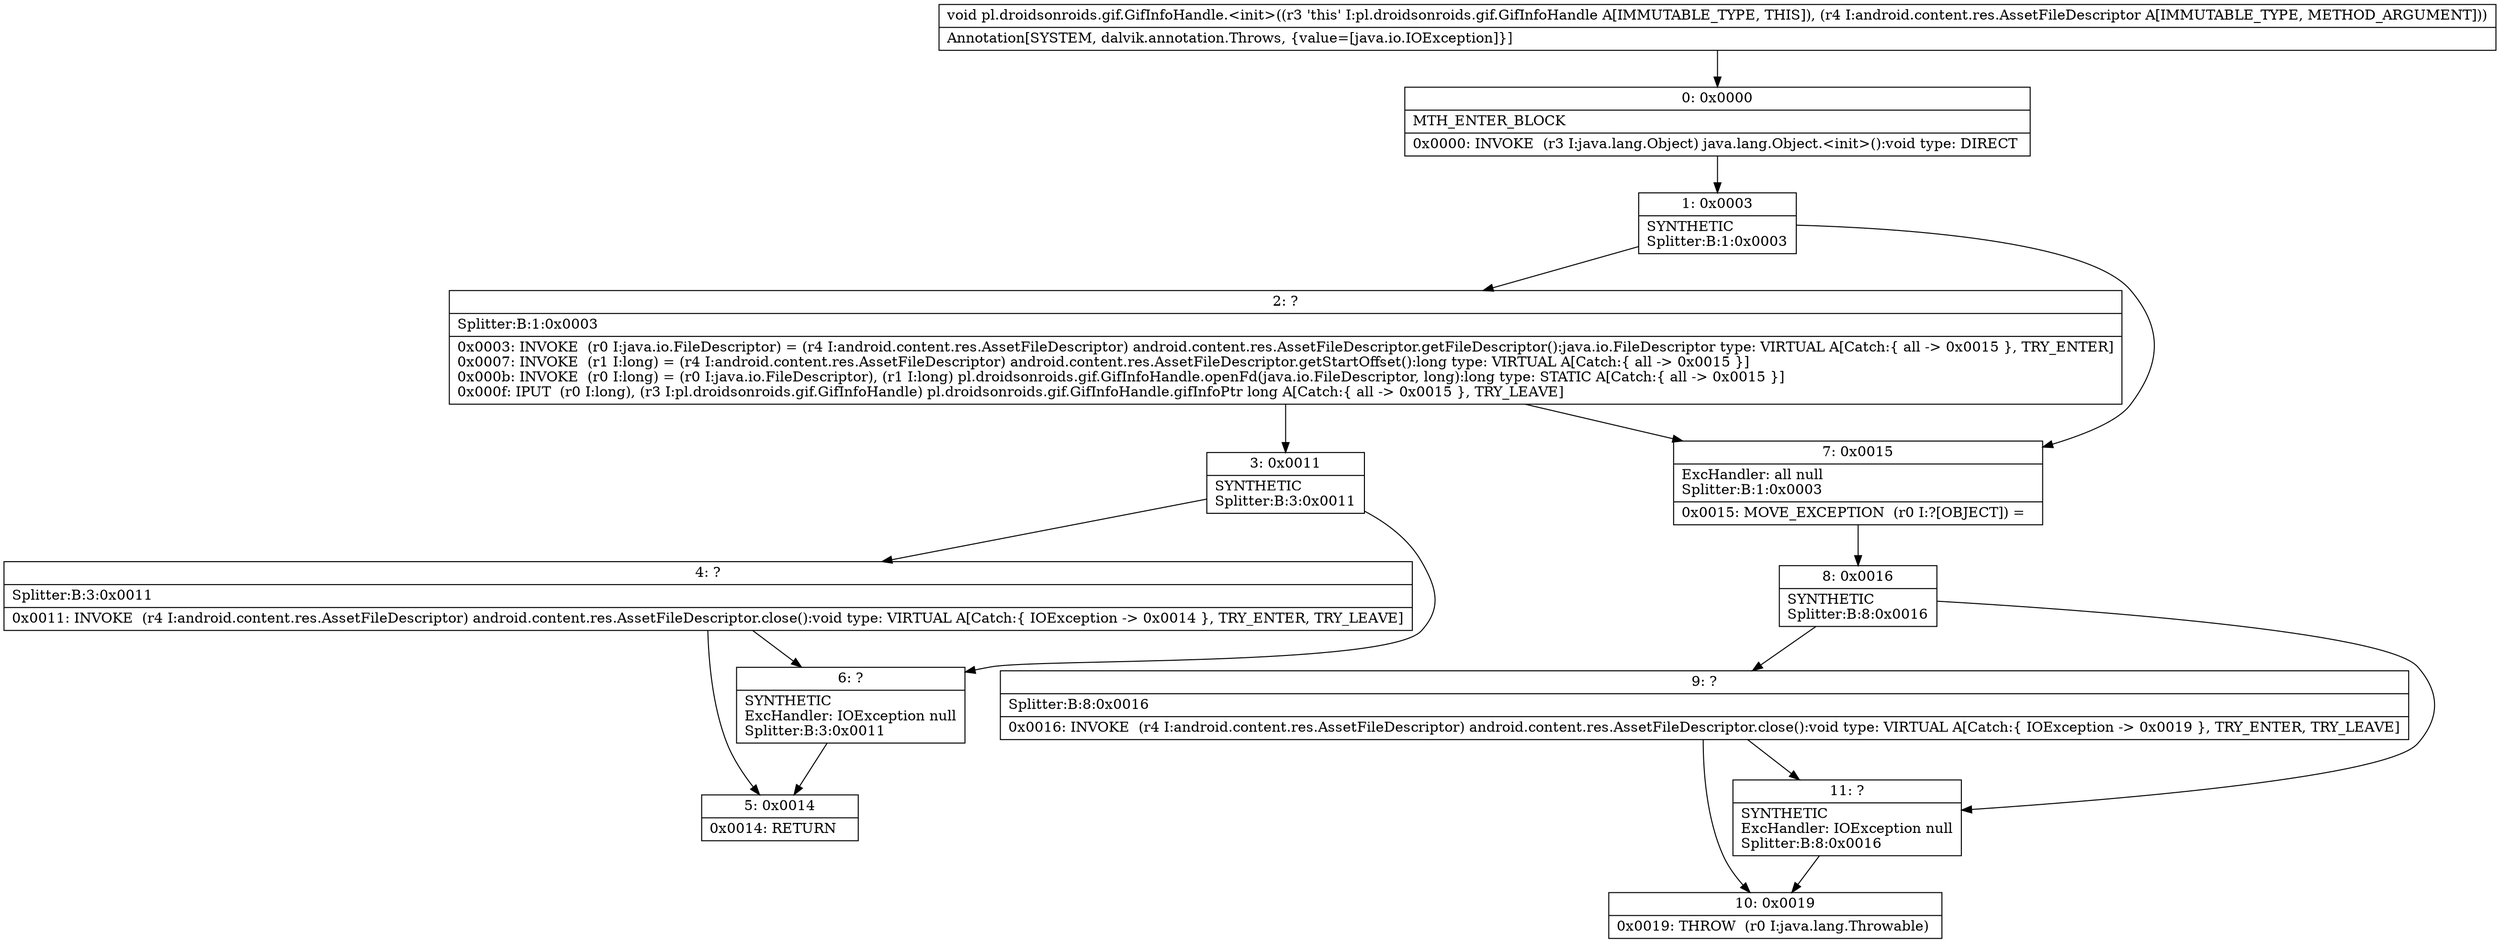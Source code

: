 digraph "CFG forpl.droidsonroids.gif.GifInfoHandle.\<init\>(Landroid\/content\/res\/AssetFileDescriptor;)V" {
Node_0 [shape=record,label="{0\:\ 0x0000|MTH_ENTER_BLOCK\l|0x0000: INVOKE  (r3 I:java.lang.Object) java.lang.Object.\<init\>():void type: DIRECT \l}"];
Node_1 [shape=record,label="{1\:\ 0x0003|SYNTHETIC\lSplitter:B:1:0x0003\l}"];
Node_2 [shape=record,label="{2\:\ ?|Splitter:B:1:0x0003\l|0x0003: INVOKE  (r0 I:java.io.FileDescriptor) = (r4 I:android.content.res.AssetFileDescriptor) android.content.res.AssetFileDescriptor.getFileDescriptor():java.io.FileDescriptor type: VIRTUAL A[Catch:\{ all \-\> 0x0015 \}, TRY_ENTER]\l0x0007: INVOKE  (r1 I:long) = (r4 I:android.content.res.AssetFileDescriptor) android.content.res.AssetFileDescriptor.getStartOffset():long type: VIRTUAL A[Catch:\{ all \-\> 0x0015 \}]\l0x000b: INVOKE  (r0 I:long) = (r0 I:java.io.FileDescriptor), (r1 I:long) pl.droidsonroids.gif.GifInfoHandle.openFd(java.io.FileDescriptor, long):long type: STATIC A[Catch:\{ all \-\> 0x0015 \}]\l0x000f: IPUT  (r0 I:long), (r3 I:pl.droidsonroids.gif.GifInfoHandle) pl.droidsonroids.gif.GifInfoHandle.gifInfoPtr long A[Catch:\{ all \-\> 0x0015 \}, TRY_LEAVE]\l}"];
Node_3 [shape=record,label="{3\:\ 0x0011|SYNTHETIC\lSplitter:B:3:0x0011\l}"];
Node_4 [shape=record,label="{4\:\ ?|Splitter:B:3:0x0011\l|0x0011: INVOKE  (r4 I:android.content.res.AssetFileDescriptor) android.content.res.AssetFileDescriptor.close():void type: VIRTUAL A[Catch:\{ IOException \-\> 0x0014 \}, TRY_ENTER, TRY_LEAVE]\l}"];
Node_5 [shape=record,label="{5\:\ 0x0014|0x0014: RETURN   \l}"];
Node_6 [shape=record,label="{6\:\ ?|SYNTHETIC\lExcHandler: IOException null\lSplitter:B:3:0x0011\l}"];
Node_7 [shape=record,label="{7\:\ 0x0015|ExcHandler: all null\lSplitter:B:1:0x0003\l|0x0015: MOVE_EXCEPTION  (r0 I:?[OBJECT]) =  \l}"];
Node_8 [shape=record,label="{8\:\ 0x0016|SYNTHETIC\lSplitter:B:8:0x0016\l}"];
Node_9 [shape=record,label="{9\:\ ?|Splitter:B:8:0x0016\l|0x0016: INVOKE  (r4 I:android.content.res.AssetFileDescriptor) android.content.res.AssetFileDescriptor.close():void type: VIRTUAL A[Catch:\{ IOException \-\> 0x0019 \}, TRY_ENTER, TRY_LEAVE]\l}"];
Node_10 [shape=record,label="{10\:\ 0x0019|0x0019: THROW  (r0 I:java.lang.Throwable) \l}"];
Node_11 [shape=record,label="{11\:\ ?|SYNTHETIC\lExcHandler: IOException null\lSplitter:B:8:0x0016\l}"];
MethodNode[shape=record,label="{void pl.droidsonroids.gif.GifInfoHandle.\<init\>((r3 'this' I:pl.droidsonroids.gif.GifInfoHandle A[IMMUTABLE_TYPE, THIS]), (r4 I:android.content.res.AssetFileDescriptor A[IMMUTABLE_TYPE, METHOD_ARGUMENT]))  | Annotation[SYSTEM, dalvik.annotation.Throws, \{value=[java.io.IOException]\}]\l}"];
MethodNode -> Node_0;
Node_0 -> Node_1;
Node_1 -> Node_2;
Node_1 -> Node_7;
Node_2 -> Node_3;
Node_2 -> Node_7;
Node_3 -> Node_4;
Node_3 -> Node_6;
Node_4 -> Node_5;
Node_4 -> Node_6;
Node_6 -> Node_5;
Node_7 -> Node_8;
Node_8 -> Node_9;
Node_8 -> Node_11;
Node_9 -> Node_10;
Node_9 -> Node_11;
Node_11 -> Node_10;
}

